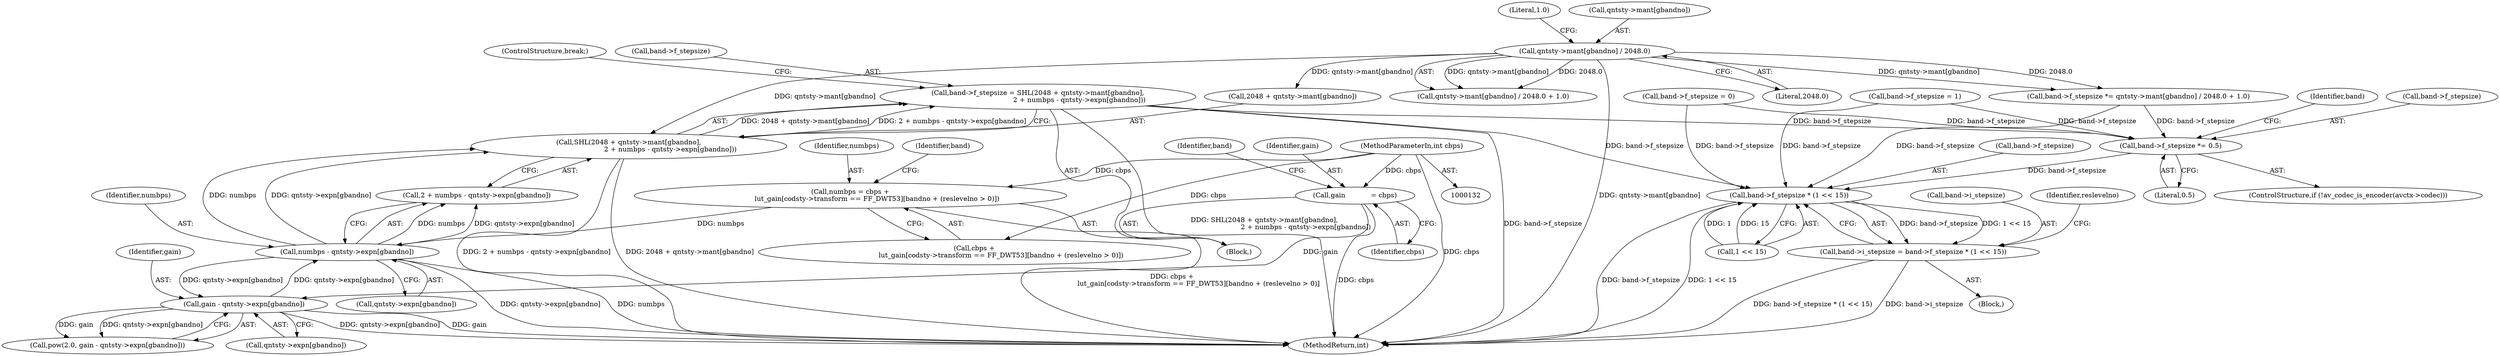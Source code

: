 digraph "0_FFmpeg_912ce9dd2080c5837285a471d750fa311e09b555_0@integer" {
"1000576" [label="(Call,band->f_stepsize = SHL(2048 + qntsty->mant[gbandno],\n                                       2 + numbps - qntsty->expn[gbandno]))"];
"1000580" [label="(Call,SHL(2048 + qntsty->mant[gbandno],\n                                       2 + numbps - qntsty->expn[gbandno]))"];
"1000620" [label="(Call,qntsty->mant[gbandno] / 2048.0)"];
"1000590" [label="(Call,numbps - qntsty->expn[gbandno])"];
"1000559" [label="(Call,numbps = cbps +\n                         lut_gain[codsty->transform == FF_DWT53][bandno + (reslevelno > 0)])"];
"1000136" [label="(MethodParameterIn,int cbps)"];
"1000608" [label="(Call,gain - qntsty->expn[gbandno])"];
"1000599" [label="(Call,gain            = cbps)"];
"1000646" [label="(Call,band->f_stepsize *= 0.5)"];
"1000655" [label="(Call,band->f_stepsize * (1 << 15))"];
"1000651" [label="(Call,band->i_stepsize = band->f_stepsize * (1 << 15))"];
"1000604" [label="(Identifier,band)"];
"1000552" [label="(Call,band->f_stepsize = 1)"];
"1000581" [label="(Call,2048 + qntsty->mant[gbandno])"];
"1000597" [label="(ControlStructure,break;)"];
"1000559" [label="(Call,numbps = cbps +\n                         lut_gain[codsty->transform == FF_DWT53][bandno + (reslevelno > 0)])"];
"1000599" [label="(Call,gain            = cbps)"];
"1000609" [label="(Identifier,gain)"];
"1000580" [label="(Call,SHL(2048 + qntsty->mant[gbandno],\n                                       2 + numbps - qntsty->expn[gbandno]))"];
"1000646" [label="(Call,band->f_stepsize *= 0.5)"];
"1000619" [label="(Call,qntsty->mant[gbandno] / 2048.0 + 1.0)"];
"1000591" [label="(Identifier,numbps)"];
"1000608" [label="(Call,gain - qntsty->expn[gbandno])"];
"1000532" [label="(Block,)"];
"1000630" [label="(Call,band->f_stepsize = 0)"];
"1000615" [label="(Call,band->f_stepsize *= qntsty->mant[gbandno] / 2048.0 + 1.0)"];
"1000578" [label="(Identifier,band)"];
"1000606" [label="(Call,pow(2.0, gain - qntsty->expn[gbandno]))"];
"1000548" [label="(Block,)"];
"1000653" [label="(Identifier,band)"];
"1000576" [label="(Call,band->f_stepsize = SHL(2048 + qntsty->mant[gbandno],\n                                       2 + numbps - qntsty->expn[gbandno]))"];
"1000620" [label="(Call,qntsty->mant[gbandno] / 2048.0)"];
"1000588" [label="(Call,2 + numbps - qntsty->expn[gbandno])"];
"1000655" [label="(Call,band->f_stepsize * (1 << 15))"];
"1001573" [label="(MethodReturn,int)"];
"1000627" [label="(Literal,1.0)"];
"1000136" [label="(MethodParameterIn,int cbps)"];
"1000621" [label="(Call,qntsty->mant[gbandno])"];
"1000560" [label="(Identifier,numbps)"];
"1000659" [label="(Call,1 << 15)"];
"1000647" [label="(Call,band->f_stepsize)"];
"1000626" [label="(Literal,2048.0)"];
"1000592" [label="(Call,qntsty->expn[gbandno])"];
"1000656" [label="(Call,band->f_stepsize)"];
"1000640" [label="(ControlStructure,if (!av_codec_is_encoder(avctx->codec)))"];
"1000652" [label="(Call,band->i_stepsize)"];
"1000610" [label="(Call,qntsty->expn[gbandno])"];
"1000664" [label="(Identifier,reslevelno)"];
"1000650" [label="(Literal,0.5)"];
"1000561" [label="(Call,cbps +\n                         lut_gain[codsty->transform == FF_DWT53][bandno + (reslevelno > 0)])"];
"1000590" [label="(Call,numbps - qntsty->expn[gbandno])"];
"1000600" [label="(Identifier,gain)"];
"1000651" [label="(Call,band->i_stepsize = band->f_stepsize * (1 << 15))"];
"1000601" [label="(Identifier,cbps)"];
"1000577" [label="(Call,band->f_stepsize)"];
"1000576" -> "1000548"  [label="AST: "];
"1000576" -> "1000580"  [label="CFG: "];
"1000577" -> "1000576"  [label="AST: "];
"1000580" -> "1000576"  [label="AST: "];
"1000597" -> "1000576"  [label="CFG: "];
"1000576" -> "1001573"  [label="DDG: SHL(2048 + qntsty->mant[gbandno],\n                                       2 + numbps - qntsty->expn[gbandno])"];
"1000576" -> "1001573"  [label="DDG: band->f_stepsize"];
"1000580" -> "1000576"  [label="DDG: 2048 + qntsty->mant[gbandno]"];
"1000580" -> "1000576"  [label="DDG: 2 + numbps - qntsty->expn[gbandno]"];
"1000576" -> "1000646"  [label="DDG: band->f_stepsize"];
"1000576" -> "1000655"  [label="DDG: band->f_stepsize"];
"1000580" -> "1000588"  [label="CFG: "];
"1000581" -> "1000580"  [label="AST: "];
"1000588" -> "1000580"  [label="AST: "];
"1000580" -> "1001573"  [label="DDG: 2 + numbps - qntsty->expn[gbandno]"];
"1000580" -> "1001573"  [label="DDG: 2048 + qntsty->mant[gbandno]"];
"1000620" -> "1000580"  [label="DDG: qntsty->mant[gbandno]"];
"1000590" -> "1000580"  [label="DDG: numbps"];
"1000590" -> "1000580"  [label="DDG: qntsty->expn[gbandno]"];
"1000620" -> "1000619"  [label="AST: "];
"1000620" -> "1000626"  [label="CFG: "];
"1000621" -> "1000620"  [label="AST: "];
"1000626" -> "1000620"  [label="AST: "];
"1000627" -> "1000620"  [label="CFG: "];
"1000620" -> "1001573"  [label="DDG: qntsty->mant[gbandno]"];
"1000620" -> "1000581"  [label="DDG: qntsty->mant[gbandno]"];
"1000620" -> "1000615"  [label="DDG: qntsty->mant[gbandno]"];
"1000620" -> "1000615"  [label="DDG: 2048.0"];
"1000620" -> "1000619"  [label="DDG: qntsty->mant[gbandno]"];
"1000620" -> "1000619"  [label="DDG: 2048.0"];
"1000590" -> "1000588"  [label="AST: "];
"1000590" -> "1000592"  [label="CFG: "];
"1000591" -> "1000590"  [label="AST: "];
"1000592" -> "1000590"  [label="AST: "];
"1000588" -> "1000590"  [label="CFG: "];
"1000590" -> "1001573"  [label="DDG: qntsty->expn[gbandno]"];
"1000590" -> "1001573"  [label="DDG: numbps"];
"1000590" -> "1000588"  [label="DDG: numbps"];
"1000590" -> "1000588"  [label="DDG: qntsty->expn[gbandno]"];
"1000559" -> "1000590"  [label="DDG: numbps"];
"1000608" -> "1000590"  [label="DDG: qntsty->expn[gbandno]"];
"1000590" -> "1000608"  [label="DDG: qntsty->expn[gbandno]"];
"1000559" -> "1000548"  [label="AST: "];
"1000559" -> "1000561"  [label="CFG: "];
"1000560" -> "1000559"  [label="AST: "];
"1000561" -> "1000559"  [label="AST: "];
"1000578" -> "1000559"  [label="CFG: "];
"1000559" -> "1001573"  [label="DDG: cbps +\n                         lut_gain[codsty->transform == FF_DWT53][bandno + (reslevelno > 0)]"];
"1000136" -> "1000559"  [label="DDG: cbps"];
"1000136" -> "1000132"  [label="AST: "];
"1000136" -> "1001573"  [label="DDG: cbps"];
"1000136" -> "1000561"  [label="DDG: cbps"];
"1000136" -> "1000599"  [label="DDG: cbps"];
"1000608" -> "1000606"  [label="AST: "];
"1000608" -> "1000610"  [label="CFG: "];
"1000609" -> "1000608"  [label="AST: "];
"1000610" -> "1000608"  [label="AST: "];
"1000606" -> "1000608"  [label="CFG: "];
"1000608" -> "1001573"  [label="DDG: qntsty->expn[gbandno]"];
"1000608" -> "1001573"  [label="DDG: gain"];
"1000608" -> "1000606"  [label="DDG: gain"];
"1000608" -> "1000606"  [label="DDG: qntsty->expn[gbandno]"];
"1000599" -> "1000608"  [label="DDG: gain"];
"1000599" -> "1000548"  [label="AST: "];
"1000599" -> "1000601"  [label="CFG: "];
"1000600" -> "1000599"  [label="AST: "];
"1000601" -> "1000599"  [label="AST: "];
"1000604" -> "1000599"  [label="CFG: "];
"1000599" -> "1001573"  [label="DDG: cbps"];
"1000646" -> "1000640"  [label="AST: "];
"1000646" -> "1000650"  [label="CFG: "];
"1000647" -> "1000646"  [label="AST: "];
"1000650" -> "1000646"  [label="AST: "];
"1000653" -> "1000646"  [label="CFG: "];
"1000552" -> "1000646"  [label="DDG: band->f_stepsize"];
"1000630" -> "1000646"  [label="DDG: band->f_stepsize"];
"1000615" -> "1000646"  [label="DDG: band->f_stepsize"];
"1000646" -> "1000655"  [label="DDG: band->f_stepsize"];
"1000655" -> "1000651"  [label="AST: "];
"1000655" -> "1000659"  [label="CFG: "];
"1000656" -> "1000655"  [label="AST: "];
"1000659" -> "1000655"  [label="AST: "];
"1000651" -> "1000655"  [label="CFG: "];
"1000655" -> "1001573"  [label="DDG: band->f_stepsize"];
"1000655" -> "1001573"  [label="DDG: 1 << 15"];
"1000655" -> "1000651"  [label="DDG: band->f_stepsize"];
"1000655" -> "1000651"  [label="DDG: 1 << 15"];
"1000552" -> "1000655"  [label="DDG: band->f_stepsize"];
"1000630" -> "1000655"  [label="DDG: band->f_stepsize"];
"1000615" -> "1000655"  [label="DDG: band->f_stepsize"];
"1000659" -> "1000655"  [label="DDG: 1"];
"1000659" -> "1000655"  [label="DDG: 15"];
"1000651" -> "1000532"  [label="AST: "];
"1000652" -> "1000651"  [label="AST: "];
"1000664" -> "1000651"  [label="CFG: "];
"1000651" -> "1001573"  [label="DDG: band->f_stepsize * (1 << 15)"];
"1000651" -> "1001573"  [label="DDG: band->i_stepsize"];
}
